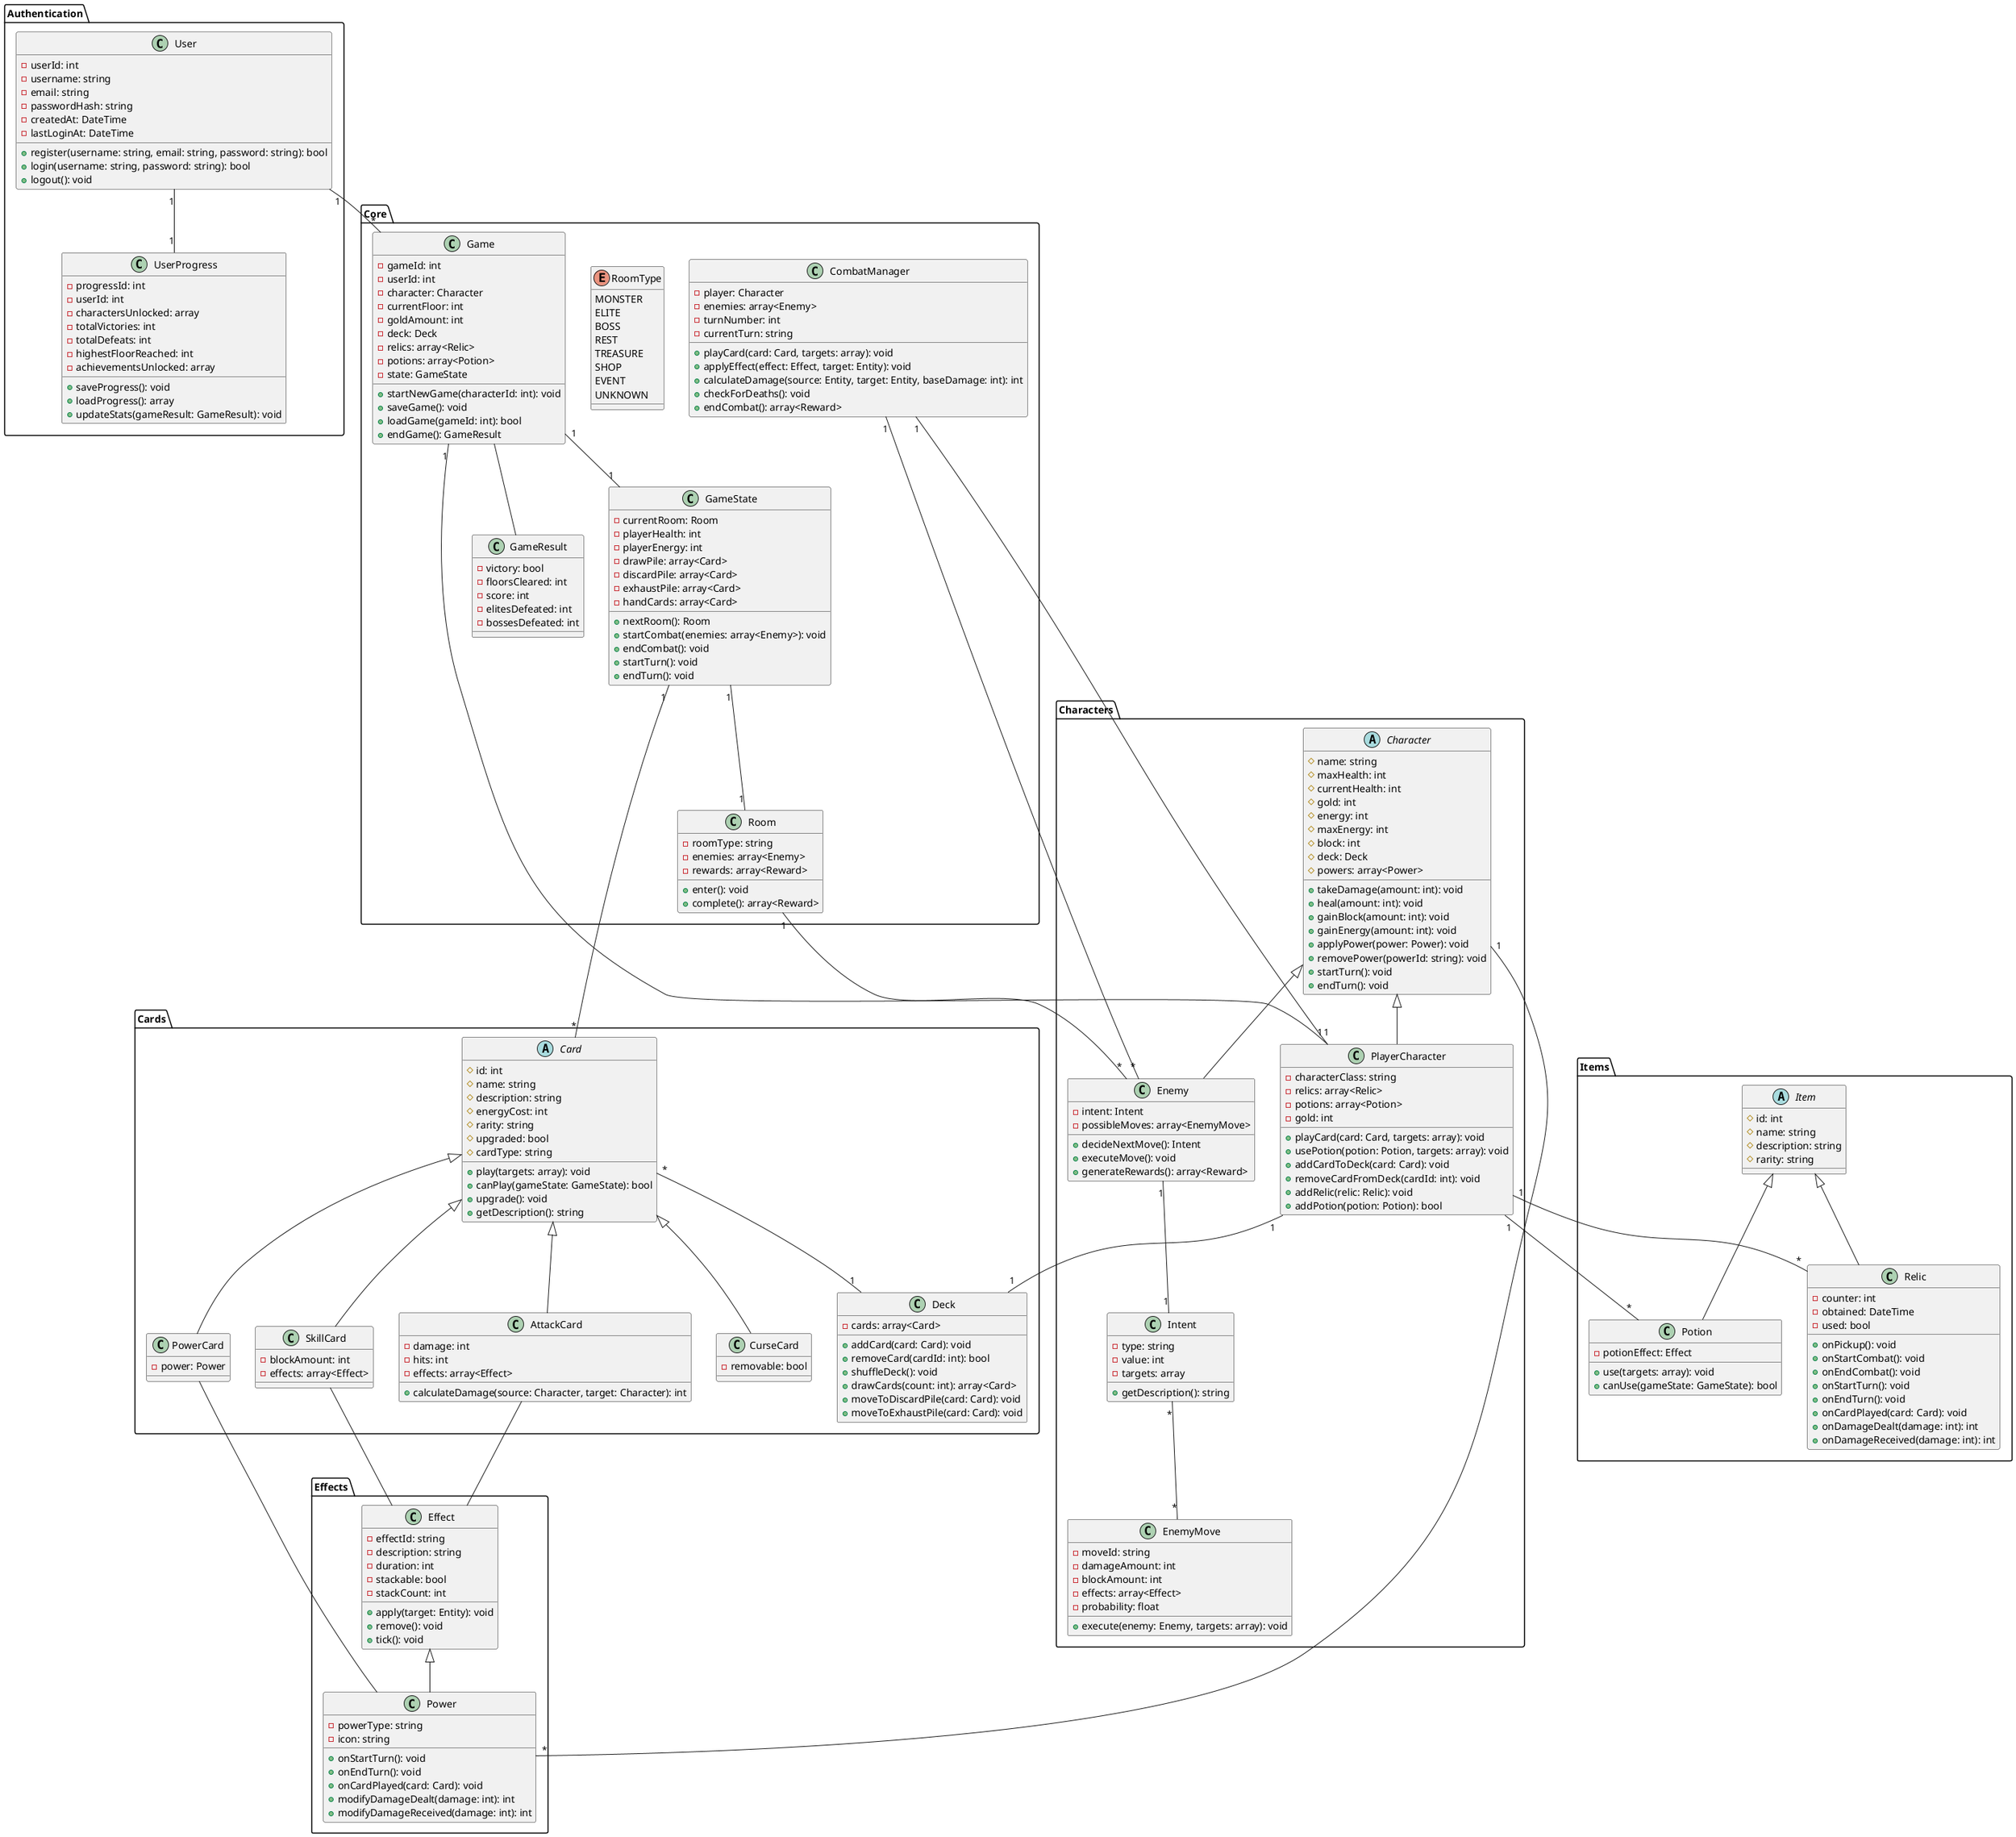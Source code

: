 @startuml class diagram

' Authentication System
package Authentication {
  class User {
    -userId: int
    -username: string
    -email: string
    -passwordHash: string
    -createdAt: DateTime
    -lastLoginAt: DateTime
    +register(username: string, email: string, password: string): bool
    +login(username: string, password: string): bool
    +logout(): void
  }

  class UserProgress {
    -progressId: int
    -userId: int
    -charactersUnlocked: array
    -totalVictories: int
    -totalDefeats: int
    -highestFloorReached: int
    -achievementsUnlocked: array
    +saveProgress(): void
    +loadProgress(): array
    +updateStats(gameResult: GameResult): void
  }
}

' Game Core
package Core {
  class Game {
    -gameId: int
    -userId: int
    -character: Character
    -currentFloor: int
    -goldAmount: int
    -deck: Deck
    -relics: array<Relic>
    -potions: array<Potion>
    -state: GameState
    +startNewGame(characterId: int): void
    +saveGame(): void
    +loadGame(gameId: int): bool
    +endGame(): GameResult
  }

  class GameState {
    -currentRoom: Room
    -playerHealth: int
    -playerEnergy: int
    -drawPile: array<Card>
    -discardPile: array<Card>
    -exhaustPile: array<Card>
    -handCards: array<Card>
    +nextRoom(): Room
    +startCombat(enemies: array<Enemy>): void
    +endCombat(): void
    +startTurn(): void
    +endTurn(): void
  }

  class Room {
    -roomType: string
    -enemies: array<Enemy>
    -rewards: array<Reward>
    +enter(): void
    +complete(): array<Reward>
  }

  enum RoomType {
    MONSTER
    ELITE
    BOSS
    REST
    TREASURE
    SHOP
    EVENT
    UNKNOWN
  }

  class GameResult {
    -victory: bool
    -floorsCleared: int
    -score: int
    -elitesDefeated: int
    -bossesDefeated: int
  }

  class CombatManager {
    -player: Character
    -enemies: array<Enemy>
    -turnNumber: int
    -currentTurn: string
    +playCard(card: Card, targets: array): void
    +applyEffect(effect: Effect, target: Entity): void
    +calculateDamage(source: Entity, target: Entity, baseDamage: int): int
    +checkForDeaths(): void
    +endCombat(): array<Reward>
  }
}

' Characters
package Characters {
  abstract class Character {
    #name: string
    #maxHealth: int
    #currentHealth: int
    #gold: int
    #energy: int
    #maxEnergy: int
    #block: int
    #deck: Deck
    #powers: array<Power>
    +takeDamage(amount: int): void
    +heal(amount: int): void
    +gainBlock(amount: int): void
    +gainEnergy(amount: int): void
    +applyPower(power: Power): void
    +removePower(powerId: string): void
    +startTurn(): void
    +endTurn(): void
  }

  class PlayerCharacter extends Character {
    -characterClass: string
    -relics: array<Relic>
    -potions: array<Potion>
    -gold: int
    +playCard(card: Card, targets: array): void
    +usePotion(potion: Potion, targets: array): void
    +addCardToDeck(card: Card): void
    +removeCardFromDeck(cardId: int): void
    +addRelic(relic: Relic): void
    +addPotion(potion: Potion): bool
  }

  class Enemy extends Character {
    -intent: Intent
    -possibleMoves: array<EnemyMove>
    +decideNextMove(): Intent
    +executeMove(): void
    +generateRewards(): array<Reward>
  }

  class Intent {
    -type: string
    -value: int
    -targets: array
    +getDescription(): string
  }

  class EnemyMove {
    -moveId: string
    -damageAmount: int
    -blockAmount: int
    -effects: array<Effect>
    -probability: float
    +execute(enemy: Enemy, targets: array): void
  }
}

' Cards
package Cards {
  abstract class Card {
    #id: int
    #name: string
    #description: string
    #energyCost: int
    #rarity: string
    #upgraded: bool
    #cardType: string
    +play(targets: array): void
    +canPlay(gameState: GameState): bool
    +upgrade(): void
    +getDescription(): string
  }

  class AttackCard extends Card {
    -damage: int
    -hits: int
    -effects: array<Effect>
    +calculateDamage(source: Character, target: Character): int
  }

  class SkillCard extends Card {
    -blockAmount: int
    -effects: array<Effect>
  }

  class PowerCard extends Card {
    -power: Power
  }

  class CurseCard extends Card {
    -removable: bool
  }

  class Deck {
    -cards: array<Card>
    +addCard(card: Card): void
    +removeCard(cardId: int): bool
    +shuffleDeck(): void
    +drawCards(count: int): array<Card>
    +moveToDiscardPile(card: Card): void
    +moveToExhaustPile(card: Card): void
  }
}

' Effects & Powers
package Effects {
  class Effect {
    -effectId: string
    -description: string
    -duration: int
    -stackable: bool
    -stackCount: int
    +apply(target: Entity): void
    +remove(): void
    +tick(): void
  }

  class Power extends Effect {
    -powerType: string
    -icon: string
    +onStartTurn(): void
    +onEndTurn(): void
    +onCardPlayed(card: Card): void
    +modifyDamageDealt(damage: int): int
    +modifyDamageReceived(damage: int): int
  }
}

' Items
package Items {
  abstract class Item {
    #id: int
    #name: string
    #description: string
    #rarity: string
  }

  class Relic extends Item {
    -counter: int
    -obtained: DateTime
    -used: bool
    +onPickup(): void
    +onStartCombat(): void
    +onEndCombat(): void
    +onStartTurn(): void
    +onEndTurn(): void
    +onCardPlayed(card: Card): void
    +onDamageDealt(damage: int): int
    +onDamageReceived(damage: int): int
  }

  class Potion extends Item {
    -potionEffect: Effect
    +use(targets: array): void
    +canUse(gameState: GameState): bool
  }
}

' Relationships
User "1" -- "1" UserProgress
User "1" -- "*" Game
Game "1" -- "1" GameState
Game "1" -- "1" PlayerCharacter
GameState "1" -- "1" Room
GameState "1" -- "*" Card
Room "1" -- "*" Enemy
PlayerCharacter "1" -- "1" Deck
PlayerCharacter "1" -- "*" Relic
PlayerCharacter "1" -- "*" Potion
Card "*" -- "1" Deck
CombatManager "1" -- "*" Enemy
CombatManager "1" -- "1" PlayerCharacter
Enemy "1" -- "1" Intent
Intent "*" -- "*" EnemyMove
Character "1" -- "*" Power
AttackCard -- Effect
SkillCard -- Effect
PowerCard -- Power
Game -- GameResult

@enduml
